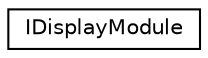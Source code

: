 digraph "Graphical Class Hierarchy"
{
  edge [fontname="Helvetica",fontsize="10",labelfontname="Helvetica",labelfontsize="10"];
  node [fontname="Helvetica",fontsize="10",shape=record];
  rankdir="LR";
  Node0 [label="IDisplayModule",height=0.2,width=0.4,color="black", fillcolor="white", style="filled",URL="$class_i_display_module.html",tooltip="You Display class must inherit from IDisplayModule and have an extern createLib function for work pro..."];
}
